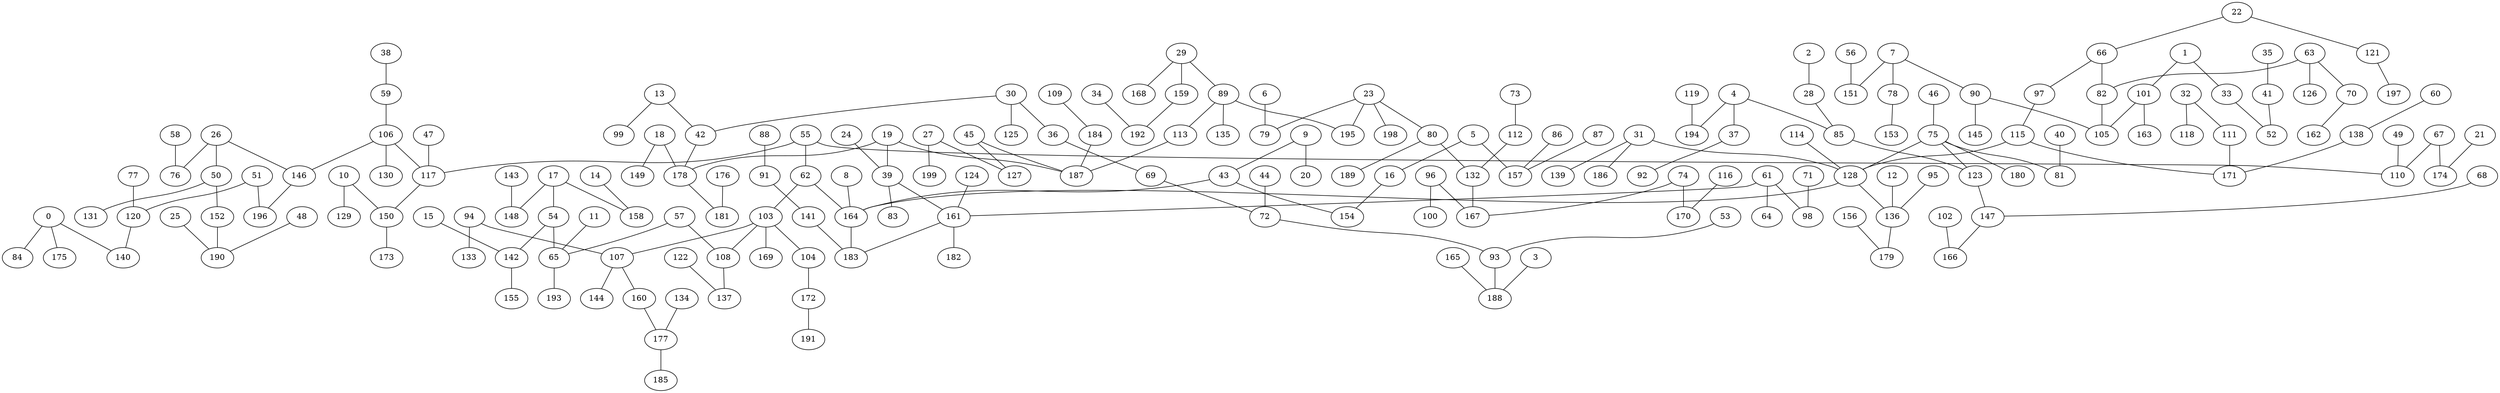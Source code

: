 graph {
0  [Label = "0 (0.00)"]
1  [Label = "1 (0.00)"]
2  [Label = "2 (0.00)"]
3  [Label = "3 (0.00)"]
4  [Label = "4 (0.00)"]
5  [Label = "5 (0.00)"]
6  [Label = "6 (0.00)"]
7  [Label = "7 (0.00)"]
8  [Label = "8 (0.00)"]
9  [Label = "9 (0.00)"]
10  [Label = "10 (0.00)"]
11  [Label = "11 (0.00)"]
12  [Label = "12 (0.00)"]
13  [Label = "13 (0.00)"]
14  [Label = "14 (0.00)"]
15  [Label = "15 (0.00)"]
16  [Label = "16 (0.00)"]
17  [Label = "17 (0.00)"]
18  [Label = "18 (0.00)"]
19  [Label = "19 (0.00)"]
20  [Label = "20 (0.00)"]
21  [Label = "21 (0.00)"]
22  [Label = "22 (0.00)"]
23  [Label = "23 (0.00)"]
24  [Label = "24 (0.00)"]
25  [Label = "25 (0.00)"]
26  [Label = "26 (0.00)"]
27  [Label = "27 (0.00)"]
28  [Label = "28 (0.00)"]
29  [Label = "29 (0.00)"]
30  [Label = "30 (0.00)"]
31  [Label = "31 (0.00)"]
32  [Label = "32 (0.00)"]
33  [Label = "33 (0.00)"]
34  [Label = "34 (0.00)"]
35  [Label = "35 (0.00)"]
36  [Label = "36 (0.00)"]
37  [Label = "37 (0.00)"]
38  [Label = "38 (0.00)"]
39  [Label = "39 (0.00)"]
40  [Label = "40 (0.00)"]
41  [Label = "41 (0.00)"]
42  [Label = "42 (0.00)"]
43  [Label = "43 (0.00)"]
44  [Label = "44 (0.00)"]
45  [Label = "45 (0.00)"]
46  [Label = "46 (0.00)"]
47  [Label = "47 (0.00)"]
48  [Label = "48 (0.00)"]
49  [Label = "49 (0.00)"]
50  [Label = "50 (0.00)"]
51  [Label = "51 (0.00)"]
52  [Label = "52 (0.00)"]
53  [Label = "53 (0.00)"]
54  [Label = "54 (0.00)"]
55  [Label = "55 (0.00)"]
56  [Label = "56 (0.00)"]
57  [Label = "57 (0.00)"]
58  [Label = "58 (0.00)"]
59  [Label = "59 (0.00)"]
60  [Label = "60 (0.00)"]
61  [Label = "61 (0.00)"]
62  [Label = "62 (0.00)"]
63  [Label = "63 (0.00)"]
64  [Label = "64 (0.00)"]
65  [Label = "65 (0.00)"]
66  [Label = "66 (0.00)"]
67  [Label = "67 (0.00)"]
68  [Label = "68 (0.00)"]
69  [Label = "69 (0.00)"]
70  [Label = "70 (0.00)"]
71  [Label = "71 (0.00)"]
72  [Label = "72 (0.00)"]
73  [Label = "73 (0.00)"]
74  [Label = "74 (0.00)"]
75  [Label = "75 (0.00)"]
76  [Label = "76 (0.00)"]
77  [Label = "77 (0.00)"]
78  [Label = "78 (0.00)"]
79  [Label = "79 (0.00)"]
80  [Label = "80 (0.00)"]
81  [Label = "81 (0.00)"]
82  [Label = "82 (0.00)"]
83  [Label = "83 (0.00)"]
84  [Label = "84 (0.00)"]
85  [Label = "85 (0.00)"]
86  [Label = "86 (0.00)"]
87  [Label = "87 (0.00)"]
88  [Label = "88 (0.00)"]
89  [Label = "89 (0.00)"]
90  [Label = "90 (0.00)"]
91  [Label = "91 (0.00)"]
92  [Label = "92 (0.00)"]
93  [Label = "93 (0.00)"]
94  [Label = "94 (0.00)"]
95  [Label = "95 (0.00)"]
96  [Label = "96 (0.00)"]
97  [Label = "97 (0.00)"]
98  [Label = "98 (0.00)"]
99  [Label = "99 (0.00)"]
100  [Label = "100 (0.00)"]
101  [Label = "101 (0.00)"]
102  [Label = "102 (0.00)"]
103  [Label = "103 (0.00)"]
104  [Label = "104 (0.00)"]
105  [Label = "105 (0.00)"]
106  [Label = "106 (0.00)"]
107  [Label = "107 (0.00)"]
108  [Label = "108 (0.00)"]
109  [Label = "109 (0.00)"]
110  [Label = "110 (0.00)"]
111  [Label = "111 (0.00)"]
112  [Label = "112 (0.00)"]
113  [Label = "113 (0.00)"]
114  [Label = "114 (0.00)"]
115  [Label = "115 (0.00)"]
116  [Label = "116 (0.00)"]
117  [Label = "117 (0.00)"]
118  [Label = "118 (0.00)"]
119  [Label = "119 (0.00)"]
120  [Label = "120 (0.00)"]
121  [Label = "121 (0.00)"]
122  [Label = "122 (0.00)"]
123  [Label = "123 (0.00)"]
124  [Label = "124 (0.00)"]
125  [Label = "125 (0.00)"]
126  [Label = "126 (0.00)"]
127  [Label = "127 (0.00)"]
128  [Label = "128 (0.00)"]
129  [Label = "129 (0.00)"]
130  [Label = "130 (0.00)"]
131  [Label = "131 (0.00)"]
132  [Label = "132 (0.00)"]
133  [Label = "133 (0.00)"]
134  [Label = "134 (0.00)"]
135  [Label = "135 (0.00)"]
136  [Label = "136 (0.00)"]
137  [Label = "137 (0.00)"]
138  [Label = "138 (0.00)"]
139  [Label = "139 (0.00)"]
140  [Label = "140 (0.00)"]
141  [Label = "141 (0.00)"]
142  [Label = "142 (0.00)"]
143  [Label = "143 (0.00)"]
144  [Label = "144 (0.00)"]
145  [Label = "145 (0.00)"]
146  [Label = "146 (0.00)"]
147  [Label = "147 (0.00)"]
148  [Label = "148 (0.00)"]
149  [Label = "149 (0.00)"]
150  [Label = "150 (0.00)"]
151  [Label = "151 (0.00)"]
152  [Label = "152 (0.00)"]
153  [Label = "153 (0.00)"]
154  [Label = "154 (0.00)"]
155  [Label = "155 (0.00)"]
156  [Label = "156 (0.00)"]
157  [Label = "157 (0.00)"]
158  [Label = "158 (0.00)"]
159  [Label = "159 (0.00)"]
160  [Label = "160 (0.00)"]
161  [Label = "161 (0.00)"]
162  [Label = "162 (0.00)"]
163  [Label = "163 (0.00)"]
164  [Label = "164 (0.00)"]
165  [Label = "165 (0.00)"]
166  [Label = "166 (0.00)"]
167  [Label = "167 (0.00)"]
168  [Label = "168 (0.00)"]
169  [Label = "169 (0.00)"]
170  [Label = "170 (0.00)"]
171  [Label = "171 (0.00)"]
172  [Label = "172 (0.00)"]
173  [Label = "173 (0.00)"]
174  [Label = "174 (0.00)"]
175  [Label = "175 (0.00)"]
176  [Label = "176 (0.00)"]
177  [Label = "177 (0.00)"]
178  [Label = "178 (0.00)"]
179  [Label = "179 (0.00)"]
180  [Label = "180 (0.00)"]
181  [Label = "181 (0.00)"]
182  [Label = "182 (0.00)"]
183  [Label = "183 (0.00)"]
184  [Label = "184 (0.00)"]
185  [Label = "185 (0.00)"]
186  [Label = "186 (0.00)"]
187  [Label = "187 (0.00)"]
188  [Label = "188 (0.00)"]
189  [Label = "189 (0.00)"]
190  [Label = "190 (0.00)"]
191  [Label = "191 (0.00)"]
192  [Label = "192 (0.00)"]
193  [Label = "193 (0.00)"]
194  [Label = "194 (0.00)"]
195  [Label = "195 (0.00)"]
196  [Label = "196 (0.00)"]
197  [Label = "197 (0.00)"]
198  [Label = "198 (0.00)"]
199  [Label = "199 (0.00)"]

0--84  [Label = "21.84"]
0--140  [Label = "73.72"]
120--140  [Label = "7.63"]
77--120  [Label = "20.88"]
51--120  [Label = "23.87"]
51--196  [Label = "43.14"]
146--196  [Label = "27.26"]
106--146  [Label = "21.50"]
26--146  [Label = "25.73"]
26--50  [Label = "3.52"]
26--76  [Label = "10.32"]
106--117  [Label = "30.70"]
47--117  [Label = "7.52"]
55--117  [Label = "14.89"]
117--150  [Label = "19.76"]
55--62  [Label = "27.61"]
62--103  [Label = "10.95"]
103--108  [Label = "2.40"]
103--104  [Label = "3.05"]
104--172  [Label = "7.39"]
108--137  [Label = "8.28"]
57--108  [Label = "17.19"]
62--164  [Label = "24.97"]
164--183  [Label = "4.50"]
43--164  [Label = "5.46"]
141--183  [Label = "6.23"]
161--183  [Label = "14.83"]
43--154  [Label = "14.89"]
9--43  [Label = "15.97"]
16--154  [Label = "18.67"]
5--16  [Label = "9.57"]
5--157  [Label = "13.97"]
87--157  [Label = "3.09"]
124--161  [Label = "22.23"]
8--164  [Label = "23.30"]
9--20  [Label = "23.40"]
39--161  [Label = "24.69"]
24--39  [Label = "9.03"]
39--83  [Label = "21.57"]
103--107  [Label = "27.45"]
94--107  [Label = "27.90"]
19--39  [Label = "28.43"]
19--187  [Label = "6.29"]
19--178  [Label = "9.59"]
184--187  [Label = "12.87"]
178--181  [Label = "21.98"]
113--187  [Label = "24.63"]
89--113  [Label = "13.37"]
29--89  [Label = "1.15"]
29--168  [Label = "9.43"]
29--159  [Label = "11.24"]
89--195  [Label = "15.78"]
23--195  [Label = "24.77"]
23--79  [Label = "13.48"]
6--79  [Label = "16.76"]
23--198  [Label = "21.40"]
10--150  [Label = "29.87"]
10--129  [Label = "6.20"]
128--164  [Label = "30.84"]
75--128  [Label = "5.82"]
114--128  [Label = "8.04"]
128--136  [Label = "9.42"]
95--136  [Label = "9.36"]
46--75  [Label = "13.54"]
75--123  [Label = "15.49"]
31--128  [Label = "17.44"]
31--139  [Label = "13.86"]
115--128  [Label = "18.83"]
97--115  [Label = "6.65"]
66--97  [Label = "8.45"]
66--82  [Label = "19.18"]
63--82  [Label = "16.66"]
63--126  [Label = "7.89"]
82--105  [Label = "21.48"]
90--105  [Label = "4.25"]
85--123  [Label = "24.47"]
28--85  [Label = "3.66"]
4--85  [Label = "5.17"]
4--194  [Label = "17.27"]
22--66  [Label = "25.38"]
22--121  [Label = "3.01"]
136--179  [Label = "27.83"]
4--37  [Label = "28.19"]
37--92  [Label = "9.48"]
123--147  [Label = "29.99"]
68--147  [Label = "22.81"]
107--160  [Label = "31.59"]
160--177  [Label = "2.64"]
177--185  [Label = "13.26"]
101--105  [Label = "31.70"]
50--152  [Label = "32.57"]
152--190  [Label = "1.15"]
48--190  [Label = "7.37"]
63--70  [Label = "32.69"]
70--162  [Label = "24.84"]
106--130  [Label = "34.27"]
61--161  [Label = "34.56"]
61--64  [Label = "20.69"]
109--184  [Label = "34.69"]
147--166  [Label = "37.27"]
18--178  [Label = "38.15"]
18--149  [Label = "34.36"]
23--80  [Label = "38.70"]
80--132  [Label = "17.43"]
112--132  [Label = "7.59"]
132--167  [Label = "15.62"]
96--167  [Label = "22.74"]
96--100  [Label = "7.95"]
74--167  [Label = "32.43"]
42--178  [Label = "39.50"]
13--42  [Label = "18.56"]
13--99  [Label = "14.04"]
30--42  [Label = "24.02"]
30--125  [Label = "30.36"]
30--36  [Label = "31.24"]
36--69  [Label = "19.36"]
69--72  [Label = "35.63"]
72--93  [Label = "13.90"]
44--72  [Label = "38.93"]
122--137  [Label = "39.60"]
74--170  [Label = "39.79"]
116--170  [Label = "25.60"]
2--28  [Label = "40.29"]
7--90  [Label = "40.89"]
7--151  [Label = "35.39"]
56--151  [Label = "31.24"]
7--78  [Label = "40.89"]
78--153  [Label = "2.94"]
61--98  [Label = "41.30"]
71--98  [Label = "39.92"]
93--188  [Label = "41.37"]
3--188  [Label = "26.47"]
57--65  [Label = "41.63"]
54--65  [Label = "25.30"]
17--54  [Label = "8.50"]
17--148  [Label = "15.19"]
54--142  [Label = "16.91"]
15--142  [Label = "9.69"]
11--65  [Label = "29.05"]
65--193  [Label = "31.03"]
142--155  [Label = "36.70"]
1--101  [Label = "41.76"]
1--33  [Label = "27.73"]
33--52  [Label = "18.55"]
101--163  [Label = "41.77"]
59--106  [Label = "42.42"]
38--59  [Label = "33.97"]
55--110  [Label = "42.74"]
121--197  [Label = "44.32"]
115--171  [Label = "44.83"]
138--171  [Label = "6.93"]
60--138  [Label = "25.24"]
111--171  [Label = "36.92"]
32--111  [Label = "33.97"]
31--186  [Label = "45.23"]
80--189  [Label = "45.50"]
41--52  [Label = "46.02"]
45--187  [Label = "46.44"]
49--110  [Label = "48.47"]
134--177  [Label = "50.02"]
107--144  [Label = "50.77"]
67--110  [Label = "51.41"]
90--145  [Label = "51.54"]
73--112  [Label = "51.91"]
17--158  [Label = "52.96"]
14--158  [Label = "49.15"]
67--174  [Label = "53.57"]
21--174  [Label = "43.74"]
32--118  [Label = "55.36"]
86--157  [Label = "55.62"]
12--136  [Label = "56.64"]
159--192  [Label = "58.08"]
25--190  [Label = "59.95"]
45--127  [Label = "60.07"]
27--127  [Label = "23.59"]
27--199  [Label = "9.02"]
119--194  [Label = "65.68"]
165--188  [Label = "69.17"]
50--131  [Label = "70.56"]
103--169  [Label = "73.99"]
94--133  [Label = "74.46"]
102--166  [Label = "75.19"]
35--41  [Label = "75.52"]
156--179  [Label = "77.08"]
58--76  [Label = "78.91"]
0--175  [Label = "79.28"]
89--135  [Label = "81.75"]
150--173  [Label = "88.68"]
172--191  [Label = "89.47"]
161--182  [Label = "92.15"]
143--148  [Label = "92.48"]
75--180  [Label = "99.08"]
75--81  [Label = "103.60"]
40--81  [Label = "52.47"]
91--141  [Label = "111.74"]
88--91  [Label = "65.94"]
34--192  [Label = "116.04"]
176--181  [Label = "124.51"]
53--93  [Label = "154.15"]
}
